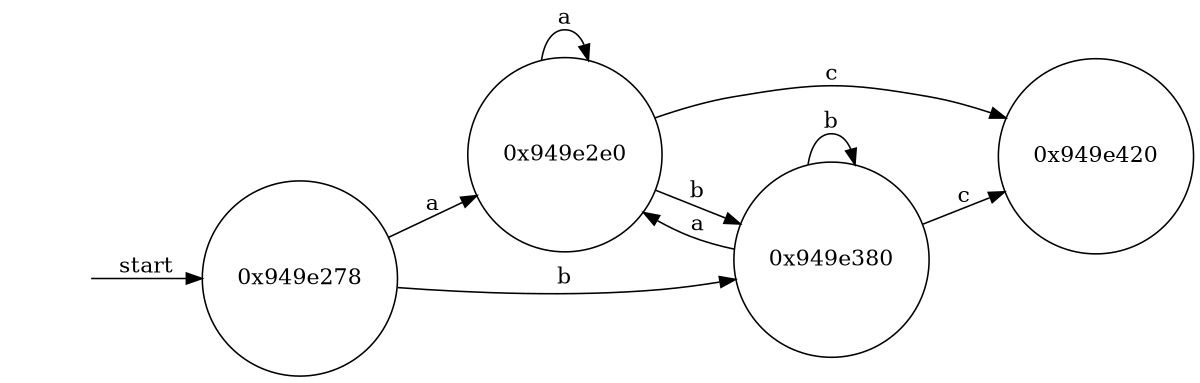 digraph finite_state_machine {
    rankdir=LR;
    size="8,5"
    node [shape = circle label=""]
    node [shape = circle label="0x949e278"]; addr_0x949e278
    node [shape = circle label="0x949e2e0"]; addr_0x949e2e0
    addr_0x949e278 -> addr_0x949e2e0 [ label = "a" ]
    node [shape = circle label="0x949e2e0"]; addr_0x949e2e0
    node [shape = circle label="0x949e2e0"]; addr_0x949e2e0
    addr_0x949e2e0 -> addr_0x949e2e0 [ label = "a" ]
    node [shape = circle label="0x949e2e0"]; addr_0x949e2e0
    node [shape = circle label="0x949e380"]; addr_0x949e380
    addr_0x949e2e0 -> addr_0x949e380 [ label = "b" ]
    node [shape = circle label="0x949e380"]; addr_0x949e380
    node [shape = circle label="0x949e2e0"]; addr_0x949e2e0
    addr_0x949e380 -> addr_0x949e2e0 [ label = "a" ]
    node [shape = circle label="0x949e380"]; addr_0x949e380
    node [shape = circle label="0x949e380"]; addr_0x949e380
    addr_0x949e380 -> addr_0x949e380 [ label = "b" ]
    node [shape = circle label="0x949e380"]; addr_0x949e380
    node [shape = circle label="0x949e420"]; addr_0x949e420
    addr_0x949e380 -> addr_0x949e420 [ label = "c" ]
    node [shape = circle label="0x949e2e0"]; addr_0x949e2e0
    node [shape = circle label="0x949e420"]; addr_0x949e420
    addr_0x949e2e0 -> addr_0x949e420 [ label = "c" ]
    node [shape = circle label="0x949e278"]; addr_0x949e278
    node [shape = circle label="0x949e380"]; addr_0x949e380
    addr_0x949e278 -> addr_0x949e380 [ label = "b" ]
    node [shape = none label=""]; start
    start -> addr_0x949e278 [ label = "start" ]
}
